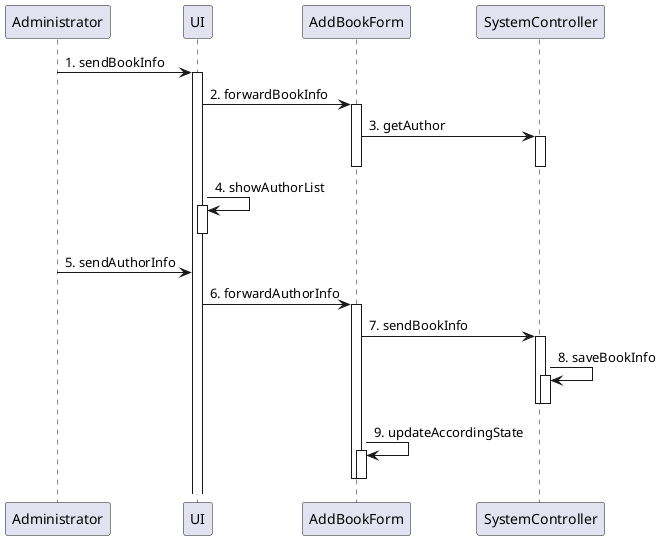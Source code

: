 @startuml
participant Administrator

Administrator -> UI: 1. sendBookInfo
activate UI
UI -> AddBookForm: 2. forwardBookInfo
activate AddBookForm
AddBookForm -> SystemController: 3. getAuthor
activate SystemController
deactivate SystemController
deactivate AddBookForm
UI -> UI: 4. showAuthorList
activate UI
deactivate UI
' deactivate UI
Administrator -> UI: 5. sendAuthorInfo
UI -> AddBookForm: 6. forwardAuthorInfo
activate AddBookForm
AddBookForm -> SystemController: 7. sendBookInfo
activate SystemController
SystemController -> SystemController: 8. saveBookInfo
activate SystemController
deactivate SystemController
deactivate SystemController
AddBookForm -> AddBookForm: 9. updateAccordingState
activate AddBookForm
deactivate AddBookForm
deactivate AddBookForm
@enduml
